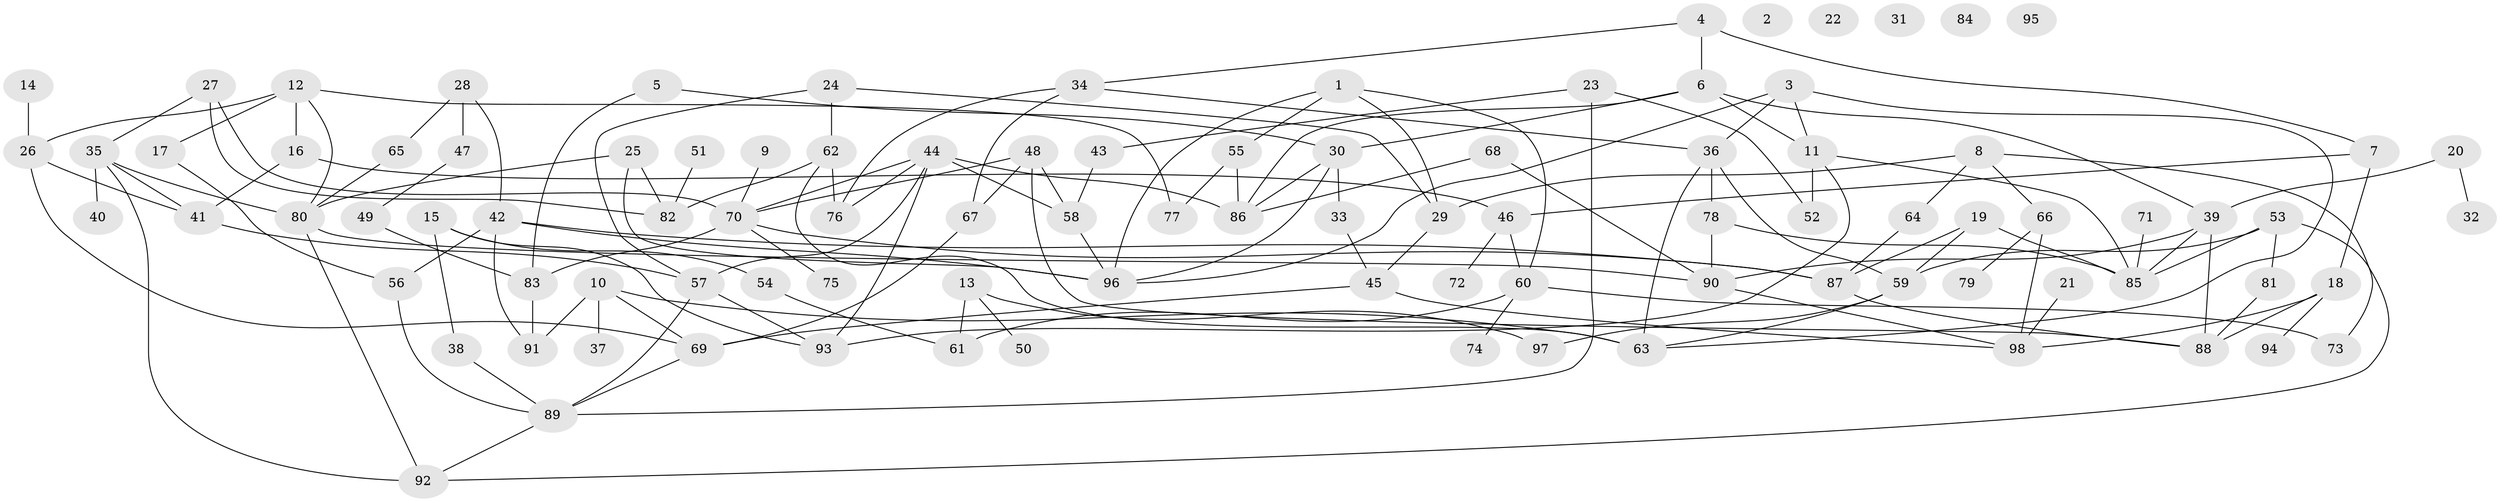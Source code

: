 // Generated by graph-tools (version 1.1) at 2025/25/03/09/25 03:25:24]
// undirected, 98 vertices, 154 edges
graph export_dot {
graph [start="1"]
  node [color=gray90,style=filled];
  1;
  2;
  3;
  4;
  5;
  6;
  7;
  8;
  9;
  10;
  11;
  12;
  13;
  14;
  15;
  16;
  17;
  18;
  19;
  20;
  21;
  22;
  23;
  24;
  25;
  26;
  27;
  28;
  29;
  30;
  31;
  32;
  33;
  34;
  35;
  36;
  37;
  38;
  39;
  40;
  41;
  42;
  43;
  44;
  45;
  46;
  47;
  48;
  49;
  50;
  51;
  52;
  53;
  54;
  55;
  56;
  57;
  58;
  59;
  60;
  61;
  62;
  63;
  64;
  65;
  66;
  67;
  68;
  69;
  70;
  71;
  72;
  73;
  74;
  75;
  76;
  77;
  78;
  79;
  80;
  81;
  82;
  83;
  84;
  85;
  86;
  87;
  88;
  89;
  90;
  91;
  92;
  93;
  94;
  95;
  96;
  97;
  98;
  1 -- 29;
  1 -- 55;
  1 -- 60;
  1 -- 96;
  3 -- 11;
  3 -- 36;
  3 -- 63;
  3 -- 96;
  4 -- 6;
  4 -- 7;
  4 -- 34;
  5 -- 30;
  5 -- 83;
  6 -- 11;
  6 -- 30;
  6 -- 39;
  6 -- 86;
  7 -- 18;
  7 -- 46;
  8 -- 29;
  8 -- 64;
  8 -- 66;
  8 -- 73;
  9 -- 70;
  10 -- 37;
  10 -- 63;
  10 -- 69;
  10 -- 91;
  11 -- 52;
  11 -- 85;
  11 -- 93;
  12 -- 16;
  12 -- 17;
  12 -- 26;
  12 -- 77;
  12 -- 80;
  13 -- 50;
  13 -- 61;
  13 -- 97;
  14 -- 26;
  15 -- 38;
  15 -- 54;
  15 -- 93;
  16 -- 41;
  16 -- 46;
  17 -- 56;
  18 -- 88;
  18 -- 94;
  18 -- 98;
  19 -- 59;
  19 -- 85;
  19 -- 87;
  20 -- 32;
  20 -- 39;
  21 -- 98;
  23 -- 43;
  23 -- 52;
  23 -- 89;
  24 -- 29;
  24 -- 57;
  24 -- 62;
  25 -- 80;
  25 -- 82;
  25 -- 96;
  26 -- 41;
  26 -- 69;
  27 -- 35;
  27 -- 70;
  27 -- 82;
  28 -- 42;
  28 -- 47;
  28 -- 65;
  29 -- 45;
  30 -- 33;
  30 -- 86;
  30 -- 96;
  33 -- 45;
  34 -- 36;
  34 -- 67;
  34 -- 76;
  35 -- 40;
  35 -- 41;
  35 -- 80;
  35 -- 92;
  36 -- 59;
  36 -- 63;
  36 -- 78;
  38 -- 89;
  39 -- 85;
  39 -- 88;
  39 -- 90;
  41 -- 57;
  42 -- 56;
  42 -- 87;
  42 -- 91;
  42 -- 96;
  43 -- 58;
  44 -- 57;
  44 -- 58;
  44 -- 70;
  44 -- 76;
  44 -- 86;
  44 -- 93;
  45 -- 69;
  45 -- 98;
  46 -- 60;
  46 -- 72;
  47 -- 49;
  48 -- 58;
  48 -- 67;
  48 -- 70;
  48 -- 88;
  49 -- 83;
  51 -- 82;
  53 -- 59;
  53 -- 81;
  53 -- 85;
  53 -- 92;
  54 -- 61;
  55 -- 77;
  55 -- 86;
  56 -- 89;
  57 -- 89;
  57 -- 93;
  58 -- 96;
  59 -- 63;
  59 -- 97;
  60 -- 61;
  60 -- 73;
  60 -- 74;
  62 -- 63;
  62 -- 76;
  62 -- 82;
  64 -- 87;
  65 -- 80;
  66 -- 79;
  66 -- 98;
  67 -- 69;
  68 -- 86;
  68 -- 90;
  69 -- 89;
  70 -- 75;
  70 -- 83;
  70 -- 87;
  71 -- 85;
  78 -- 85;
  78 -- 90;
  80 -- 90;
  80 -- 92;
  81 -- 88;
  83 -- 91;
  87 -- 88;
  89 -- 92;
  90 -- 98;
}
